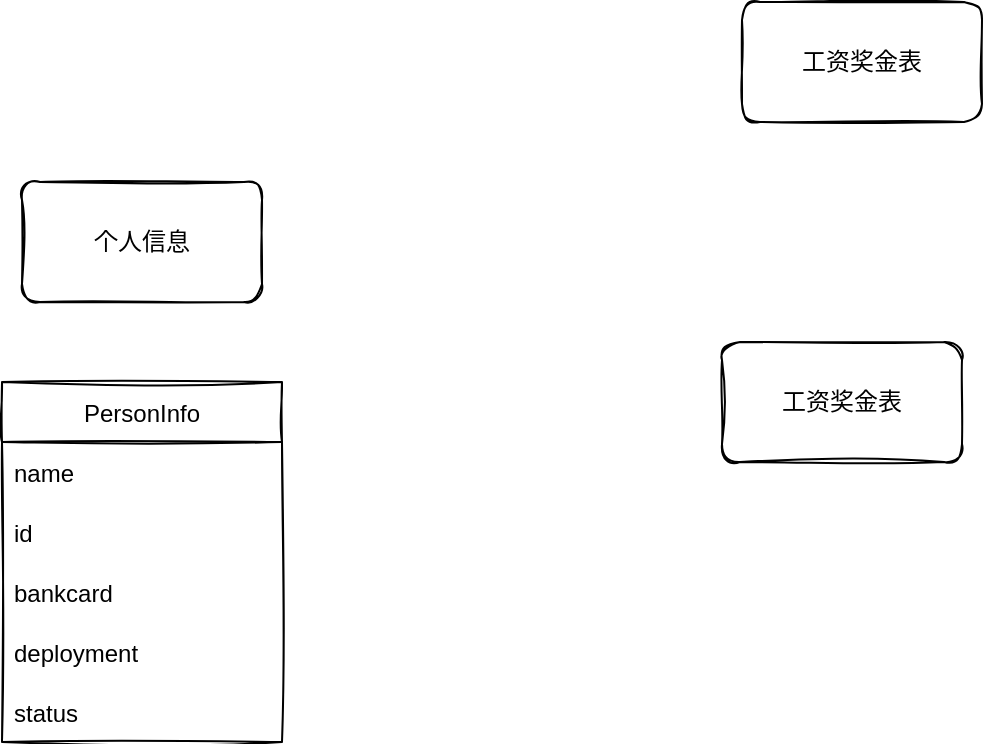 <mxfile version="20.2.3" type="device"><diagram id="DpUGWcnyTDdIeI94XlNA" name="第 1 页"><mxGraphModel dx="1106" dy="809" grid="1" gridSize="10" guides="1" tooltips="1" connect="1" arrows="1" fold="1" page="1" pageScale="1" pageWidth="827" pageHeight="1169" math="0" shadow="0"><root><mxCell id="0"/><mxCell id="1" parent="0"/><mxCell id="9DcUlvlLiBKA7mY2m3_2-1" value="个人信息" style="rounded=1;whiteSpace=wrap;html=1;sketch=1;" vertex="1" parent="1"><mxGeometry x="70" y="220" width="120" height="60" as="geometry"/></mxCell><mxCell id="9DcUlvlLiBKA7mY2m3_2-2" value="工资奖金表" style="rounded=1;whiteSpace=wrap;html=1;sketch=1;" vertex="1" parent="1"><mxGeometry x="430" y="130" width="120" height="60" as="geometry"/></mxCell><mxCell id="9DcUlvlLiBKA7mY2m3_2-3" value="PersonInfo" style="swimlane;fontStyle=0;childLayout=stackLayout;horizontal=1;startSize=30;horizontalStack=0;resizeParent=1;resizeParentMax=0;resizeLast=0;collapsible=1;marginBottom=0;sketch=1;" vertex="1" parent="1"><mxGeometry x="60" y="320" width="140" height="180" as="geometry"/></mxCell><mxCell id="9DcUlvlLiBKA7mY2m3_2-4" value="name" style="text;strokeColor=none;fillColor=none;align=left;verticalAlign=middle;spacingLeft=4;spacingRight=4;overflow=hidden;points=[[0,0.5],[1,0.5]];portConstraint=eastwest;rotatable=0;sketch=1;" vertex="1" parent="9DcUlvlLiBKA7mY2m3_2-3"><mxGeometry y="30" width="140" height="30" as="geometry"/></mxCell><mxCell id="9DcUlvlLiBKA7mY2m3_2-5" value="id" style="text;strokeColor=none;fillColor=none;align=left;verticalAlign=middle;spacingLeft=4;spacingRight=4;overflow=hidden;points=[[0,0.5],[1,0.5]];portConstraint=eastwest;rotatable=0;sketch=1;" vertex="1" parent="9DcUlvlLiBKA7mY2m3_2-3"><mxGeometry y="60" width="140" height="30" as="geometry"/></mxCell><mxCell id="9DcUlvlLiBKA7mY2m3_2-6" value="bankcard" style="text;strokeColor=none;fillColor=none;align=left;verticalAlign=middle;spacingLeft=4;spacingRight=4;overflow=hidden;points=[[0,0.5],[1,0.5]];portConstraint=eastwest;rotatable=0;sketch=1;" vertex="1" parent="9DcUlvlLiBKA7mY2m3_2-3"><mxGeometry y="90" width="140" height="30" as="geometry"/></mxCell><mxCell id="9DcUlvlLiBKA7mY2m3_2-7" value="deployment" style="text;strokeColor=none;fillColor=none;align=left;verticalAlign=middle;spacingLeft=4;spacingRight=4;overflow=hidden;points=[[0,0.5],[1,0.5]];portConstraint=eastwest;rotatable=0;sketch=1;" vertex="1" parent="9DcUlvlLiBKA7mY2m3_2-3"><mxGeometry y="120" width="140" height="30" as="geometry"/></mxCell><mxCell id="9DcUlvlLiBKA7mY2m3_2-8" value="status" style="text;strokeColor=none;fillColor=none;align=left;verticalAlign=middle;spacingLeft=4;spacingRight=4;overflow=hidden;points=[[0,0.5],[1,0.5]];portConstraint=eastwest;rotatable=0;sketch=1;" vertex="1" parent="9DcUlvlLiBKA7mY2m3_2-3"><mxGeometry y="150" width="140" height="30" as="geometry"/></mxCell><mxCell id="9DcUlvlLiBKA7mY2m3_2-10" value="工资奖金表" style="rounded=1;whiteSpace=wrap;html=1;sketch=1;" vertex="1" parent="1"><mxGeometry x="420" y="300" width="120" height="60" as="geometry"/></mxCell></root></mxGraphModel></diagram></mxfile>